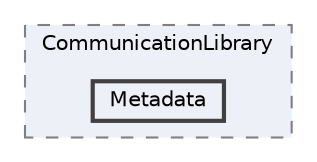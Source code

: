 digraph "C:/Users/m4ss/source/repos/mssevov18/ClientServerAPI/ClientServer-V2/CommunicationLibrary/Metadata"
{
 // LATEX_PDF_SIZE
  bgcolor="transparent";
  edge [fontname=Helvetica,fontsize=10,labelfontname=Helvetica,labelfontsize=10];
  node [fontname=Helvetica,fontsize=10,shape=box,height=0.2,width=0.4];
  compound=true
  subgraph clusterdir_5c0219449369723cba3aceac1869d748 {
    graph [ bgcolor="#edf0f7", pencolor="grey50", label="CommunicationLibrary", fontname=Helvetica,fontsize=10 style="filled,dashed", URL="dir_5c0219449369723cba3aceac1869d748.html",tooltip=""]
  dir_ec3aeb41290f700386d1b32698390102 [label="Metadata", fillcolor="#edf0f7", color="grey25", style="filled,bold", URL="dir_ec3aeb41290f700386d1b32698390102.html",tooltip=""];
  }
}
